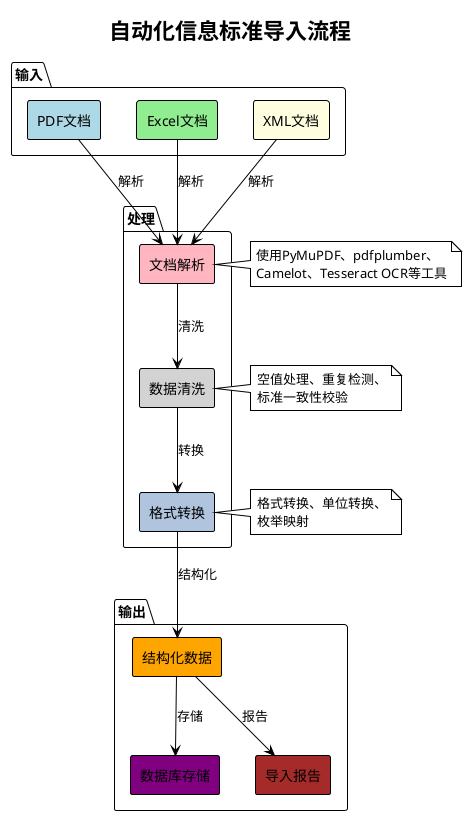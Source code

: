 @startuml 简化自动化导入流程图
!theme plain
skinparam backgroundColor #FFFFFF
skinparam componentStyle rectangle

title 自动化信息标准导入流程

package "输入" {
    component "PDF文档" as PDF #lightblue
    component "Excel文档" as Excel #lightgreen
    component "XML文档" as XML #lightyellow
}

package "处理" {
    component "文档解析" as Parse #lightpink
    component "数据清洗" as Clean #lightgray
    component "格式转换" as Convert #lightsteelblue
}

package "输出" {
    component "结构化数据" as Data #orange
    component "数据库存储" as DB #purple
    component "导入报告" as Report #brown
}

' 主要流程
PDF --> Parse : 解析
Excel --> Parse : 解析
XML --> Parse : 解析

Parse --> Clean : 清洗
Clean --> Convert : 转换
Convert --> Data : 结构化
Data --> DB : 存储
Data --> Report : 报告

note right of Parse
  使用PyMuPDF、pdfplumber、
  Camelot、Tesseract OCR等工具
end note

note right of Clean
  空值处理、重复检测、
  标准一致性校验
end note

note right of Convert
  格式转换、单位转换、
  枚举映射
end note

@enduml
